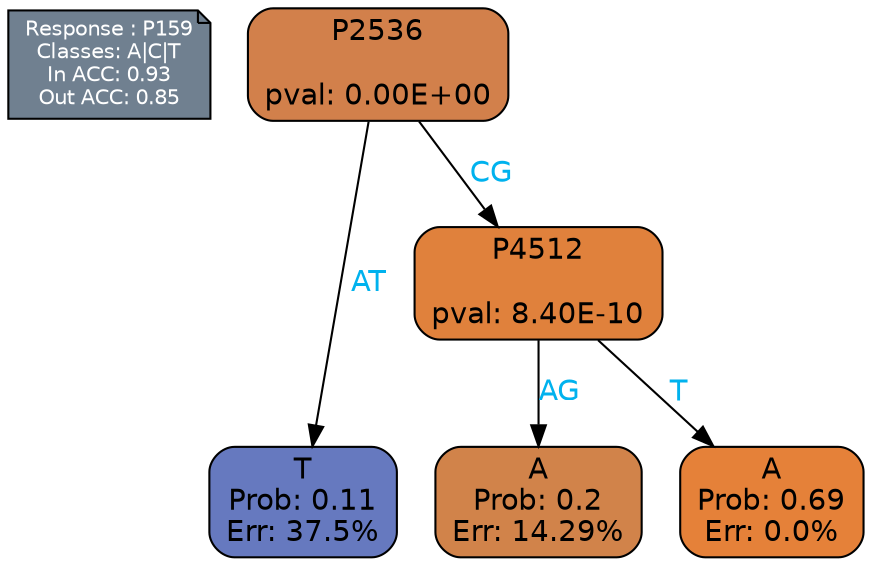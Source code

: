 digraph Tree {
node [shape=box, style="filled, rounded", color="black", fontname=helvetica] ;
graph [ranksep=equally, splines=polylines, bgcolor=transparent, dpi=600] ;
edge [fontname=helvetica] ;
LEGEND [label="Response : P159
Classes: A|C|T
In ACC: 0.93
Out ACC: 0.85
",shape=note,align=left,style=filled,fillcolor="slategray",fontcolor="white",fontsize=10];1 [label="P2536

pval: 0.00E+00", fillcolor="#d2804b"] ;
2 [label="T
Prob: 0.11
Err: 37.5%", fillcolor="#6679bf"] ;
3 [label="P4512

pval: 8.40E-10", fillcolor="#e0813c"] ;
4 [label="A
Prob: 0.2
Err: 14.29%", fillcolor="#d1834a"] ;
5 [label="A
Prob: 0.69
Err: 0.0%", fillcolor="#e58139"] ;
1 -> 2 [label="AT",fontcolor=deepskyblue2] ;
1 -> 3 [label="CG",fontcolor=deepskyblue2] ;
3 -> 4 [label="AG",fontcolor=deepskyblue2] ;
3 -> 5 [label="T",fontcolor=deepskyblue2] ;
{rank = same; 2;4;5;}{rank = same; LEGEND;1;}}